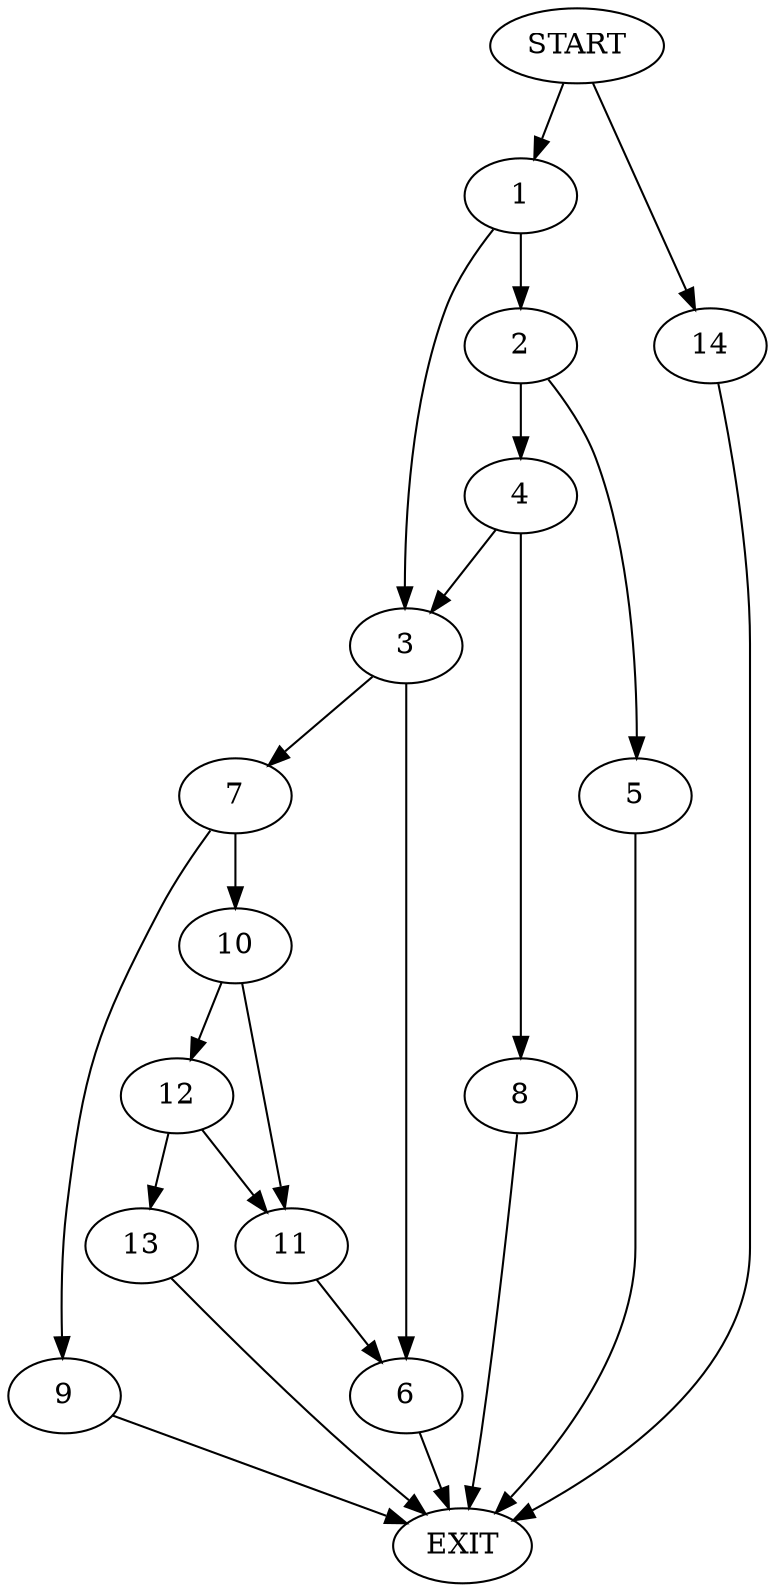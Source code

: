digraph {
0 [label="START"]
15 [label="EXIT"]
0 -> 1
1 -> 2
1 -> 3
2 -> 4
2 -> 5
3 -> 6
3 -> 7
5 -> 15
4 -> 8
4 -> 3
8 -> 15
7 -> 9
7 -> 10
6 -> 15
9 -> 15
10 -> 11
10 -> 12
11 -> 6
12 -> 11
12 -> 13
13 -> 15
0 -> 14
14 -> 15
}
